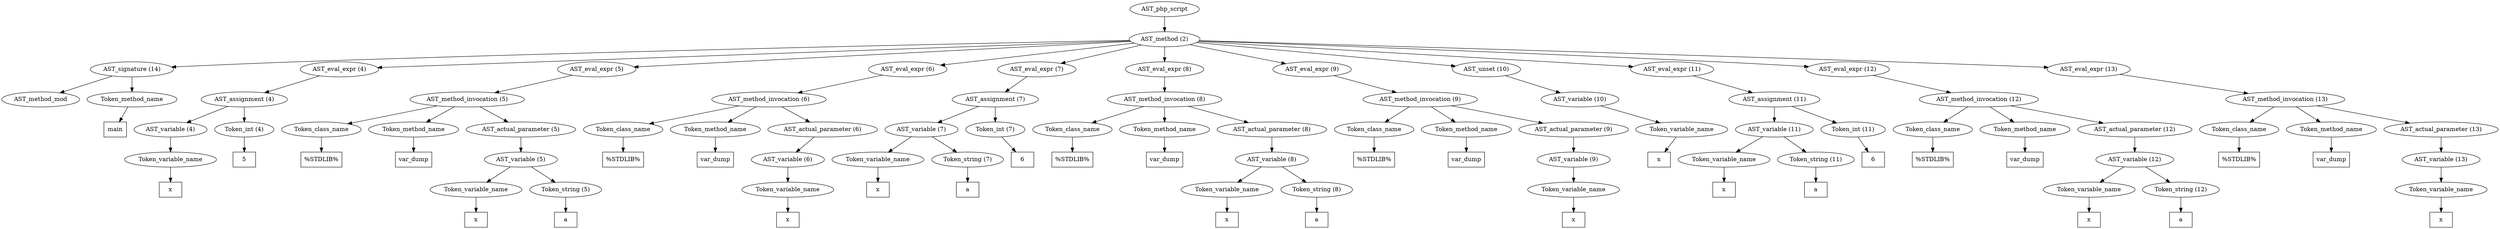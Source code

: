 /*
 * AST in dot format generated by phc -- the PHP compiler
 */

digraph AST {
node_0 [label="AST_php_script"];
node_1 [label="AST_method (2)"];
node_2 [label="AST_signature (14)"];
node_3 [label="AST_method_mod"];
node_4 [label="Token_method_name"];
node_5 [label="main", shape=box]
node_4 -> node_5;
node_2 -> node_4;
node_2 -> node_3;
node_6 [label="AST_eval_expr (4)"];
node_7 [label="AST_assignment (4)"];
node_8 [label="AST_variable (4)"];
node_9 [label="Token_variable_name"];
node_10 [label="x", shape=box]
node_9 -> node_10;
node_8 -> node_9;
node_11 [label="Token_int (4)"];
node_12 [label="5", shape=box]
node_11 -> node_12;
node_7 -> node_11;
node_7 -> node_8;
node_6 -> node_7;
node_13 [label="AST_eval_expr (5)"];
node_14 [label="AST_method_invocation (5)"];
node_15 [label="Token_class_name"];
node_16 [label="%STDLIB%", shape=box]
node_15 -> node_16;
node_17 [label="Token_method_name"];
node_18 [label="var_dump", shape=box]
node_17 -> node_18;
node_19 [label="AST_actual_parameter (5)"];
node_20 [label="AST_variable (5)"];
node_21 [label="Token_variable_name"];
node_22 [label="x", shape=box]
node_21 -> node_22;
node_23 [label="Token_string (5)"];
node_24 [label="a", shape=box]
node_23 -> node_24;
node_20 -> node_23;
node_20 -> node_21;
node_19 -> node_20;
node_14 -> node_19;
node_14 -> node_17;
node_14 -> node_15;
node_13 -> node_14;
node_25 [label="AST_eval_expr (6)"];
node_26 [label="AST_method_invocation (6)"];
node_27 [label="Token_class_name"];
node_28 [label="%STDLIB%", shape=box]
node_27 -> node_28;
node_29 [label="Token_method_name"];
node_30 [label="var_dump", shape=box]
node_29 -> node_30;
node_31 [label="AST_actual_parameter (6)"];
node_32 [label="AST_variable (6)"];
node_33 [label="Token_variable_name"];
node_34 [label="x", shape=box]
node_33 -> node_34;
node_32 -> node_33;
node_31 -> node_32;
node_26 -> node_31;
node_26 -> node_29;
node_26 -> node_27;
node_25 -> node_26;
node_35 [label="AST_eval_expr (7)"];
node_36 [label="AST_assignment (7)"];
node_37 [label="AST_variable (7)"];
node_38 [label="Token_variable_name"];
node_39 [label="x", shape=box]
node_38 -> node_39;
node_40 [label="Token_string (7)"];
node_41 [label="a", shape=box]
node_40 -> node_41;
node_37 -> node_40;
node_37 -> node_38;
node_42 [label="Token_int (7)"];
node_43 [label="6", shape=box]
node_42 -> node_43;
node_36 -> node_42;
node_36 -> node_37;
node_35 -> node_36;
node_44 [label="AST_eval_expr (8)"];
node_45 [label="AST_method_invocation (8)"];
node_46 [label="Token_class_name"];
node_47 [label="%STDLIB%", shape=box]
node_46 -> node_47;
node_48 [label="Token_method_name"];
node_49 [label="var_dump", shape=box]
node_48 -> node_49;
node_50 [label="AST_actual_parameter (8)"];
node_51 [label="AST_variable (8)"];
node_52 [label="Token_variable_name"];
node_53 [label="x", shape=box]
node_52 -> node_53;
node_54 [label="Token_string (8)"];
node_55 [label="a", shape=box]
node_54 -> node_55;
node_51 -> node_54;
node_51 -> node_52;
node_50 -> node_51;
node_45 -> node_50;
node_45 -> node_48;
node_45 -> node_46;
node_44 -> node_45;
node_56 [label="AST_eval_expr (9)"];
node_57 [label="AST_method_invocation (9)"];
node_58 [label="Token_class_name"];
node_59 [label="%STDLIB%", shape=box]
node_58 -> node_59;
node_60 [label="Token_method_name"];
node_61 [label="var_dump", shape=box]
node_60 -> node_61;
node_62 [label="AST_actual_parameter (9)"];
node_63 [label="AST_variable (9)"];
node_64 [label="Token_variable_name"];
node_65 [label="x", shape=box]
node_64 -> node_65;
node_63 -> node_64;
node_62 -> node_63;
node_57 -> node_62;
node_57 -> node_60;
node_57 -> node_58;
node_56 -> node_57;
node_66 [label="AST_unset (10)"];
node_67 [label="AST_variable (10)"];
node_68 [label="Token_variable_name"];
node_69 [label="x", shape=box]
node_68 -> node_69;
node_67 -> node_68;
node_66 -> node_67;
node_70 [label="AST_eval_expr (11)"];
node_71 [label="AST_assignment (11)"];
node_72 [label="AST_variable (11)"];
node_73 [label="Token_variable_name"];
node_74 [label="x", shape=box]
node_73 -> node_74;
node_75 [label="Token_string (11)"];
node_76 [label="a", shape=box]
node_75 -> node_76;
node_72 -> node_75;
node_72 -> node_73;
node_77 [label="Token_int (11)"];
node_78 [label="6", shape=box]
node_77 -> node_78;
node_71 -> node_77;
node_71 -> node_72;
node_70 -> node_71;
node_79 [label="AST_eval_expr (12)"];
node_80 [label="AST_method_invocation (12)"];
node_81 [label="Token_class_name"];
node_82 [label="%STDLIB%", shape=box]
node_81 -> node_82;
node_83 [label="Token_method_name"];
node_84 [label="var_dump", shape=box]
node_83 -> node_84;
node_85 [label="AST_actual_parameter (12)"];
node_86 [label="AST_variable (12)"];
node_87 [label="Token_variable_name"];
node_88 [label="x", shape=box]
node_87 -> node_88;
node_89 [label="Token_string (12)"];
node_90 [label="a", shape=box]
node_89 -> node_90;
node_86 -> node_89;
node_86 -> node_87;
node_85 -> node_86;
node_80 -> node_85;
node_80 -> node_83;
node_80 -> node_81;
node_79 -> node_80;
node_91 [label="AST_eval_expr (13)"];
node_92 [label="AST_method_invocation (13)"];
node_93 [label="Token_class_name"];
node_94 [label="%STDLIB%", shape=box]
node_93 -> node_94;
node_95 [label="Token_method_name"];
node_96 [label="var_dump", shape=box]
node_95 -> node_96;
node_97 [label="AST_actual_parameter (13)"];
node_98 [label="AST_variable (13)"];
node_99 [label="Token_variable_name"];
node_100 [label="x", shape=box]
node_99 -> node_100;
node_98 -> node_99;
node_97 -> node_98;
node_92 -> node_97;
node_92 -> node_95;
node_92 -> node_93;
node_91 -> node_92;
node_1 -> node_91;
node_1 -> node_79;
node_1 -> node_70;
node_1 -> node_66;
node_1 -> node_56;
node_1 -> node_44;
node_1 -> node_35;
node_1 -> node_25;
node_1 -> node_13;
node_1 -> node_6;
node_1 -> node_2;
node_0 -> node_1;
}
